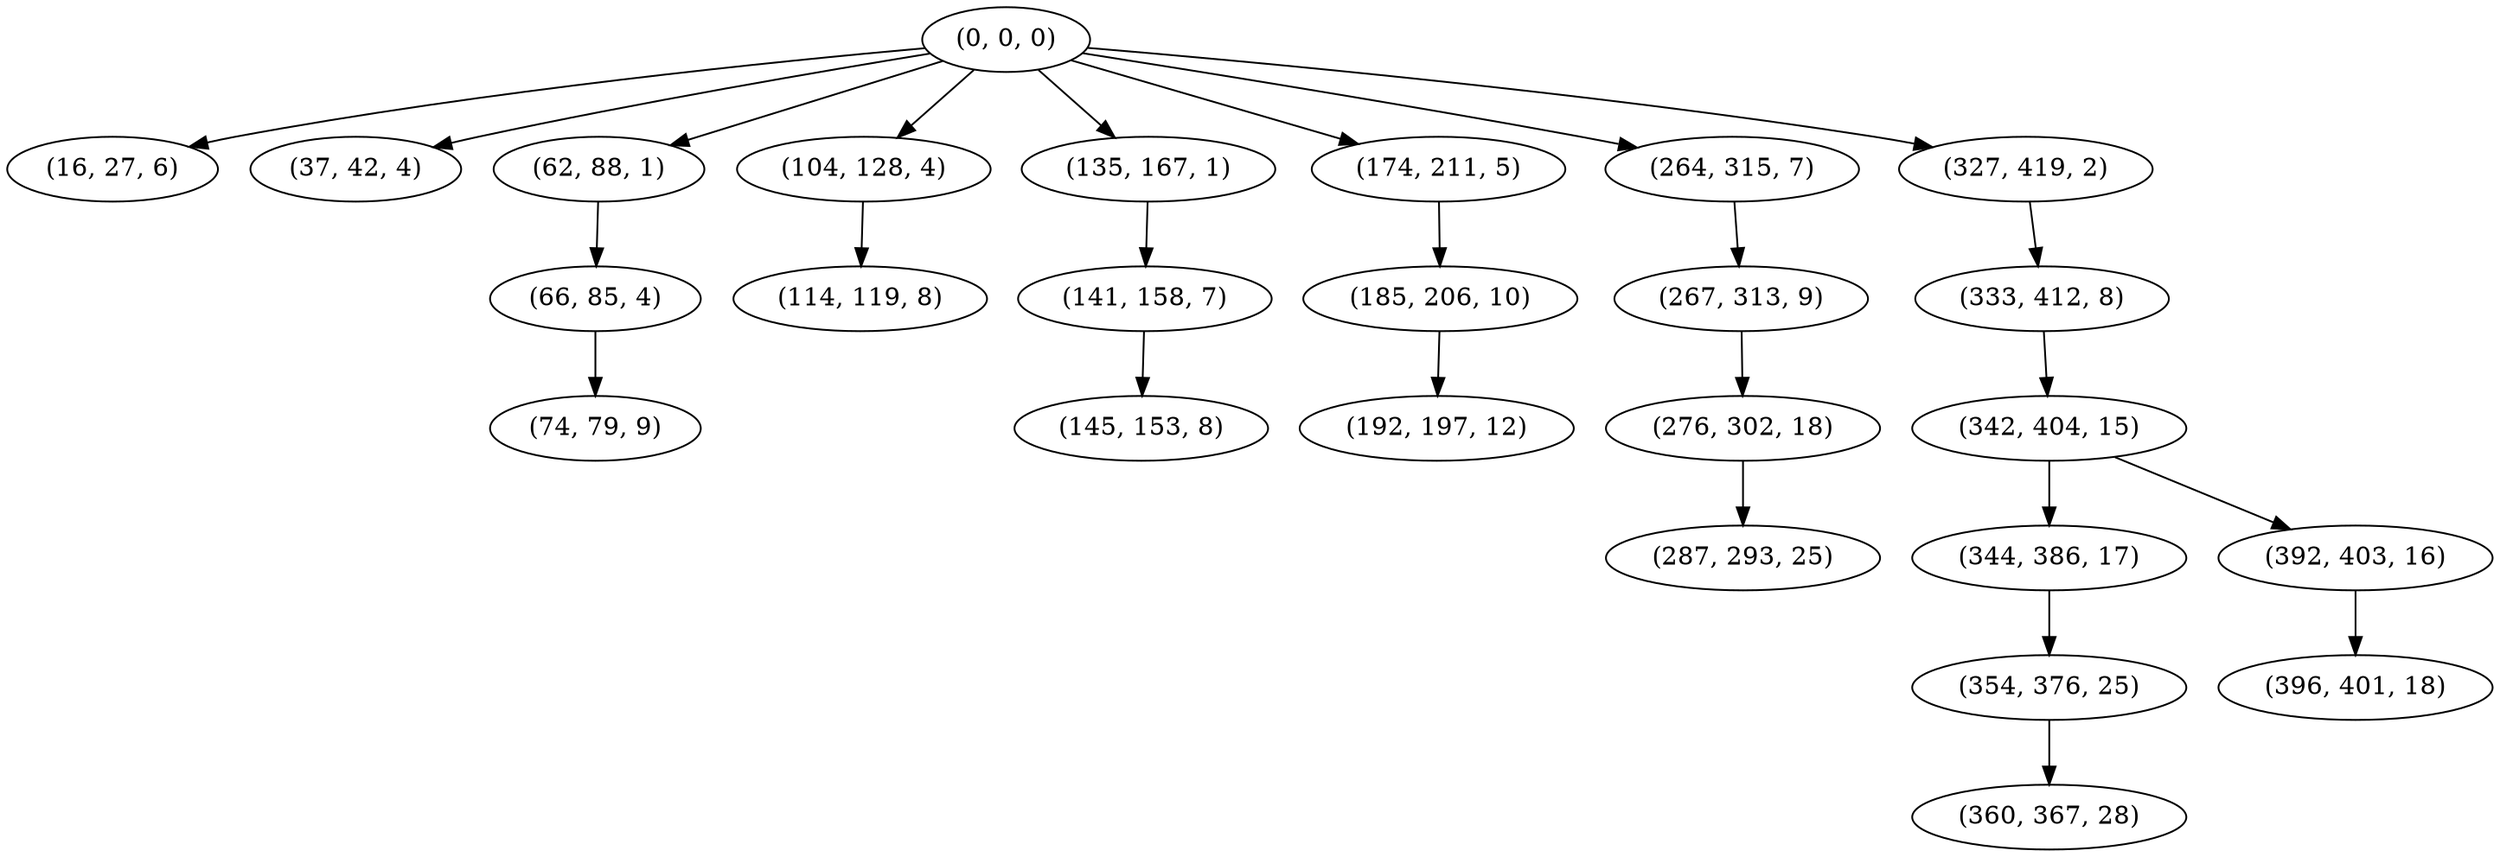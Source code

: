 digraph tree {
    "(0, 0, 0)";
    "(16, 27, 6)";
    "(37, 42, 4)";
    "(62, 88, 1)";
    "(66, 85, 4)";
    "(74, 79, 9)";
    "(104, 128, 4)";
    "(114, 119, 8)";
    "(135, 167, 1)";
    "(141, 158, 7)";
    "(145, 153, 8)";
    "(174, 211, 5)";
    "(185, 206, 10)";
    "(192, 197, 12)";
    "(264, 315, 7)";
    "(267, 313, 9)";
    "(276, 302, 18)";
    "(287, 293, 25)";
    "(327, 419, 2)";
    "(333, 412, 8)";
    "(342, 404, 15)";
    "(344, 386, 17)";
    "(354, 376, 25)";
    "(360, 367, 28)";
    "(392, 403, 16)";
    "(396, 401, 18)";
    "(0, 0, 0)" -> "(16, 27, 6)";
    "(0, 0, 0)" -> "(37, 42, 4)";
    "(0, 0, 0)" -> "(62, 88, 1)";
    "(0, 0, 0)" -> "(104, 128, 4)";
    "(0, 0, 0)" -> "(135, 167, 1)";
    "(0, 0, 0)" -> "(174, 211, 5)";
    "(0, 0, 0)" -> "(264, 315, 7)";
    "(0, 0, 0)" -> "(327, 419, 2)";
    "(62, 88, 1)" -> "(66, 85, 4)";
    "(66, 85, 4)" -> "(74, 79, 9)";
    "(104, 128, 4)" -> "(114, 119, 8)";
    "(135, 167, 1)" -> "(141, 158, 7)";
    "(141, 158, 7)" -> "(145, 153, 8)";
    "(174, 211, 5)" -> "(185, 206, 10)";
    "(185, 206, 10)" -> "(192, 197, 12)";
    "(264, 315, 7)" -> "(267, 313, 9)";
    "(267, 313, 9)" -> "(276, 302, 18)";
    "(276, 302, 18)" -> "(287, 293, 25)";
    "(327, 419, 2)" -> "(333, 412, 8)";
    "(333, 412, 8)" -> "(342, 404, 15)";
    "(342, 404, 15)" -> "(344, 386, 17)";
    "(342, 404, 15)" -> "(392, 403, 16)";
    "(344, 386, 17)" -> "(354, 376, 25)";
    "(354, 376, 25)" -> "(360, 367, 28)";
    "(392, 403, 16)" -> "(396, 401, 18)";
}
